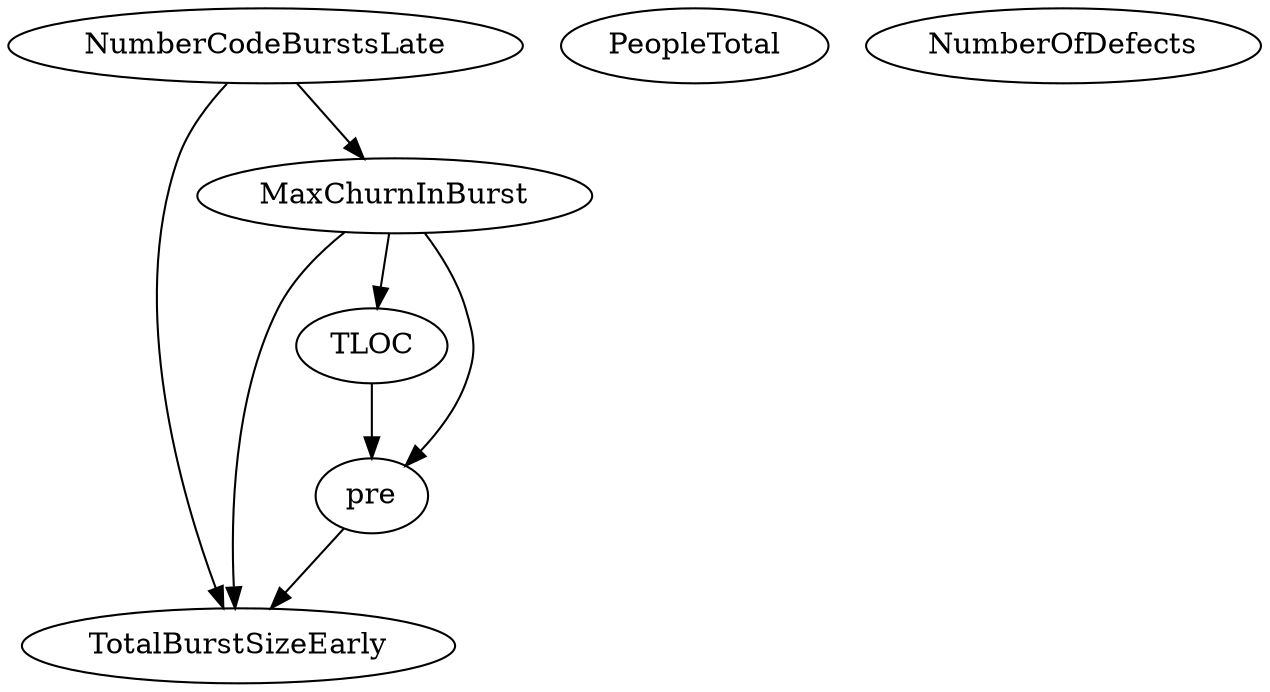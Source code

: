 digraph {
   NumberCodeBurstsLate;
   PeopleTotal;
   NumberOfDefects;
   TotalBurstSizeEarly;
   TLOC;
   MaxChurnInBurst;
   pre;
   NumberCodeBurstsLate -> TotalBurstSizeEarly;
   NumberCodeBurstsLate -> MaxChurnInBurst;
   TLOC -> pre;
   MaxChurnInBurst -> TotalBurstSizeEarly;
   MaxChurnInBurst -> TLOC;
   MaxChurnInBurst -> pre;
   pre -> TotalBurstSizeEarly;
}
